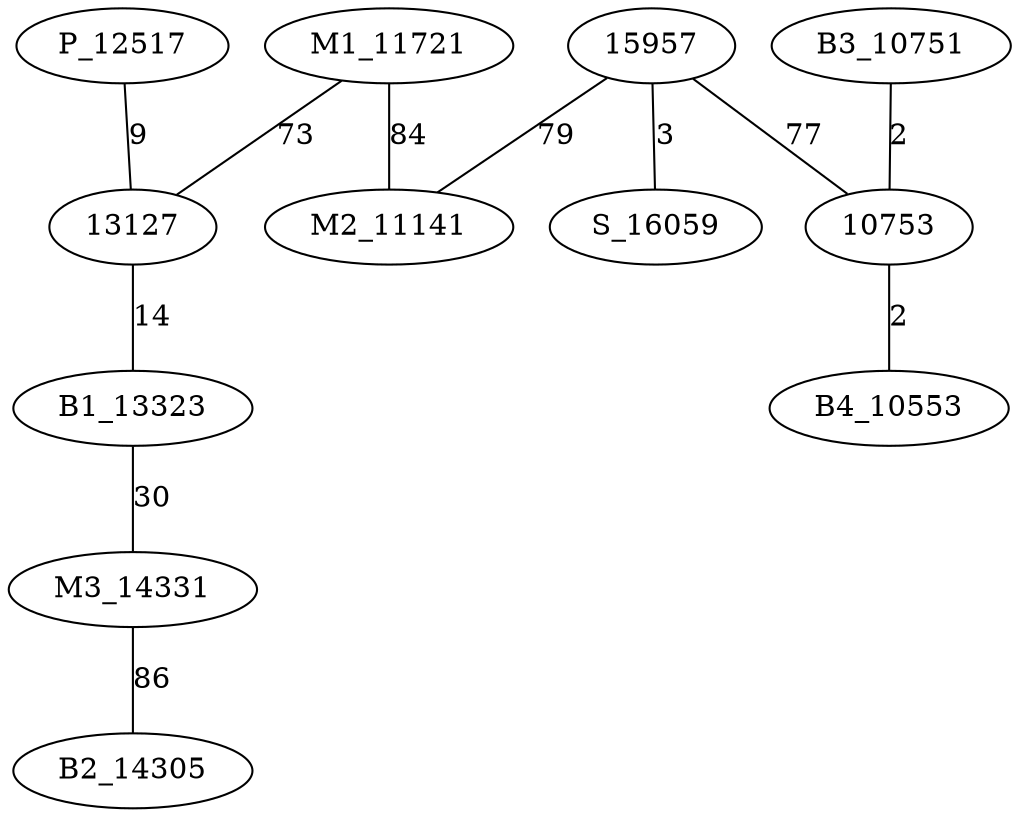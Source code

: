 graph chemin {

	P_12517 -- 13127 [label=9]
	M1_11721 -- M2_11141 [label=84]
	M1_11721 -- 13127 [label=73]
	15957 -- M2_11141 [label=79]
	15957 -- S_16059 [label=3]
	15957 -- 10753 [label=77]
	13127 -- B1_13323 [label=14]
	B1_13323 -- M3_14331 [label=30]
	M3_14331 -- B2_14305 [label=86]
	B3_10751 -- 10753 [label=2]
	10753 -- B4_10553 [label=2]

}
